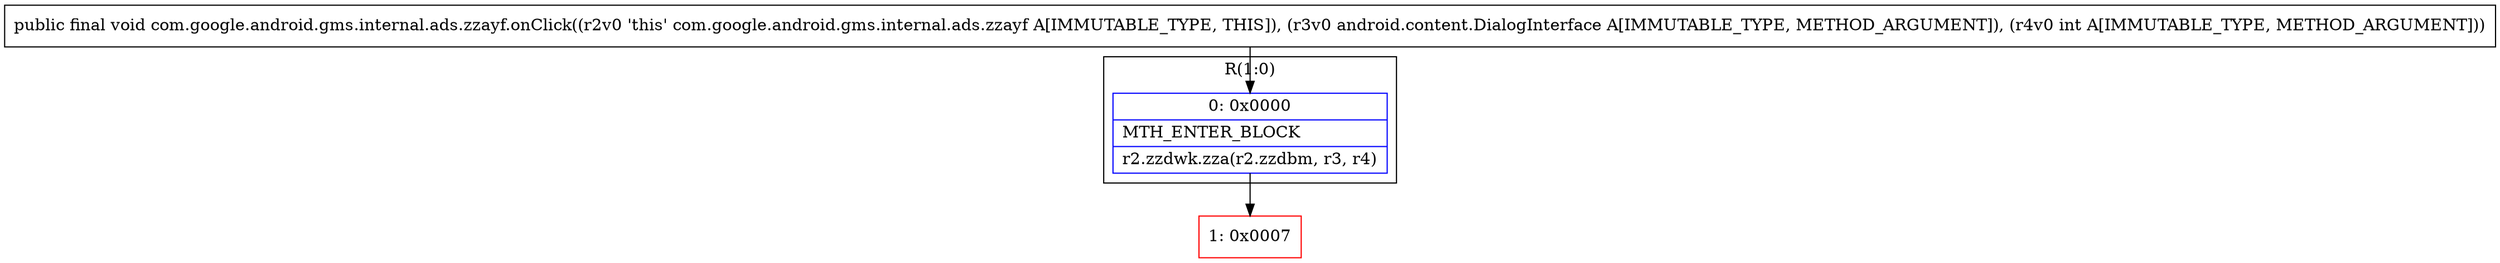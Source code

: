 digraph "CFG forcom.google.android.gms.internal.ads.zzayf.onClick(Landroid\/content\/DialogInterface;I)V" {
subgraph cluster_Region_1630418526 {
label = "R(1:0)";
node [shape=record,color=blue];
Node_0 [shape=record,label="{0\:\ 0x0000|MTH_ENTER_BLOCK\l|r2.zzdwk.zza(r2.zzdbm, r3, r4)\l}"];
}
Node_1 [shape=record,color=red,label="{1\:\ 0x0007}"];
MethodNode[shape=record,label="{public final void com.google.android.gms.internal.ads.zzayf.onClick((r2v0 'this' com.google.android.gms.internal.ads.zzayf A[IMMUTABLE_TYPE, THIS]), (r3v0 android.content.DialogInterface A[IMMUTABLE_TYPE, METHOD_ARGUMENT]), (r4v0 int A[IMMUTABLE_TYPE, METHOD_ARGUMENT])) }"];
MethodNode -> Node_0;
Node_0 -> Node_1;
}


